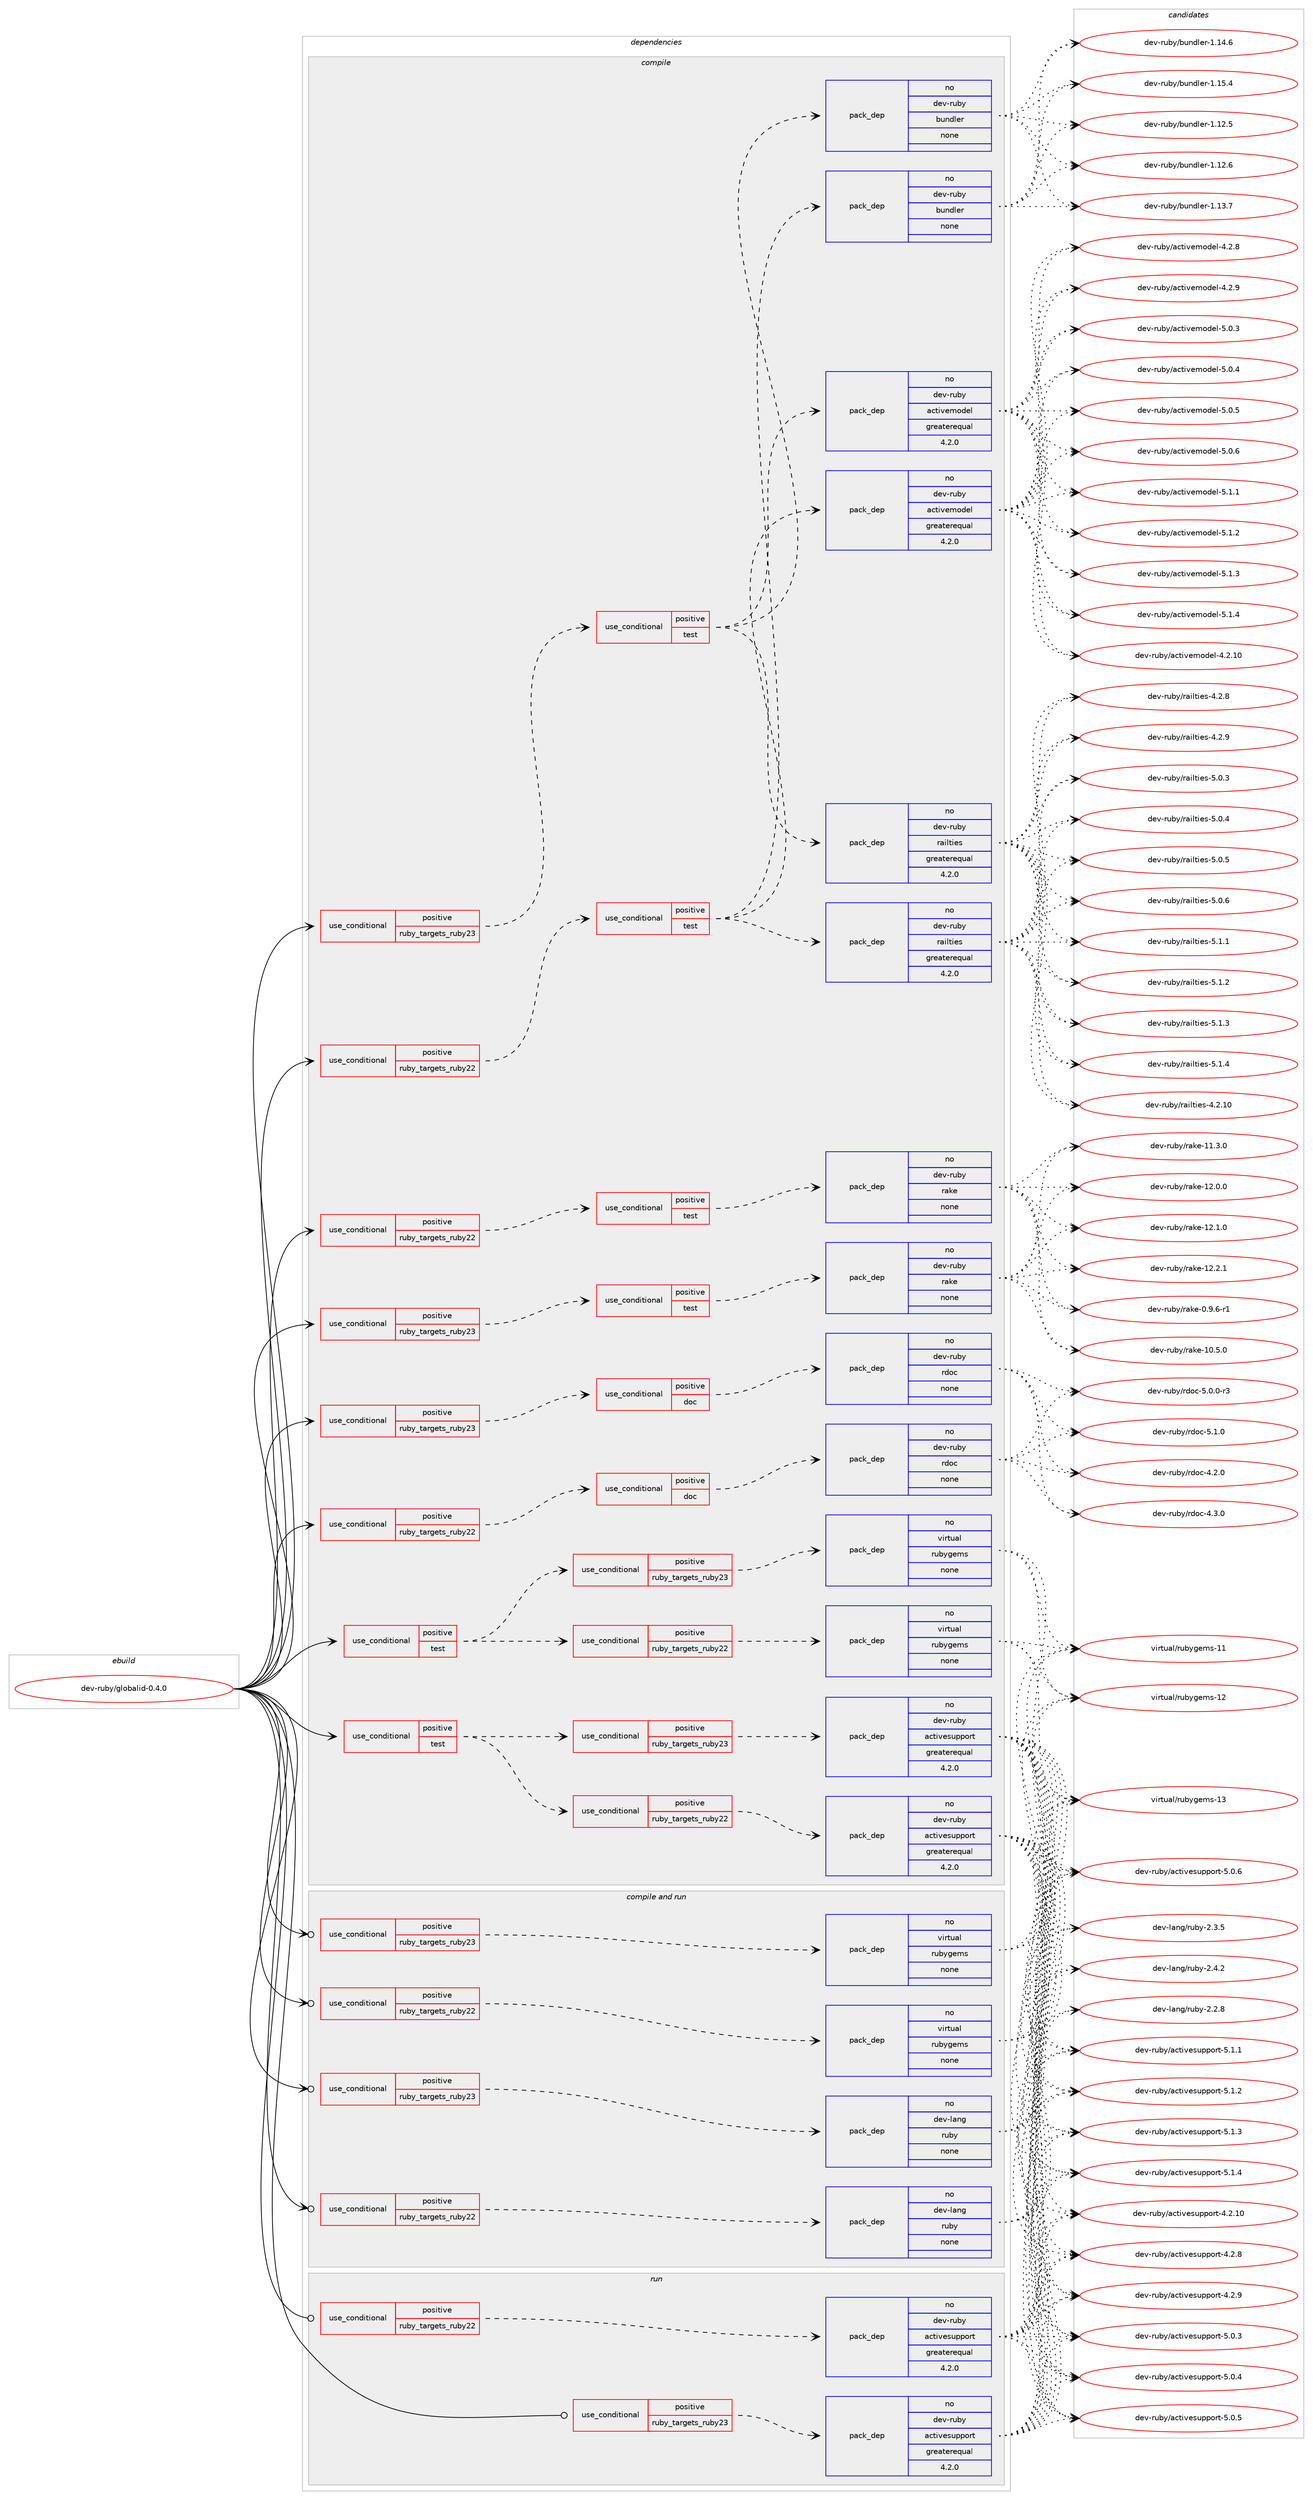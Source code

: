 digraph prolog {

# *************
# Graph options
# *************

newrank=true;
concentrate=true;
compound=true;
graph [rankdir=LR,fontname=Helvetica,fontsize=10,ranksep=1.5];#, ranksep=2.5, nodesep=0.2];
edge  [arrowhead=vee];
node  [fontname=Helvetica,fontsize=10];

# **********
# The ebuild
# **********

subgraph cluster_leftcol {
color=gray;
rank=same;
label=<<i>ebuild</i>>;
id [label="dev-ruby/globalid-0.4.0", color=red, width=4, href="../dev-ruby/globalid-0.4.0.svg"];
}

# ****************
# The dependencies
# ****************

subgraph cluster_midcol {
color=gray;
label=<<i>dependencies</i>>;
subgraph cluster_compile {
fillcolor="#eeeeee";
style=filled;
label=<<i>compile</i>>;
subgraph cond57884 {
dependency240402 [label=<<TABLE BORDER="0" CELLBORDER="1" CELLSPACING="0" CELLPADDING="4"><TR><TD ROWSPAN="3" CELLPADDING="10">use_conditional</TD></TR><TR><TD>positive</TD></TR><TR><TD>ruby_targets_ruby22</TD></TR></TABLE>>, shape=none, color=red];
subgraph cond57885 {
dependency240403 [label=<<TABLE BORDER="0" CELLBORDER="1" CELLSPACING="0" CELLPADDING="4"><TR><TD ROWSPAN="3" CELLPADDING="10">use_conditional</TD></TR><TR><TD>positive</TD></TR><TR><TD>doc</TD></TR></TABLE>>, shape=none, color=red];
subgraph pack178441 {
dependency240404 [label=<<TABLE BORDER="0" CELLBORDER="1" CELLSPACING="0" CELLPADDING="4" WIDTH="220"><TR><TD ROWSPAN="6" CELLPADDING="30">pack_dep</TD></TR><TR><TD WIDTH="110">no</TD></TR><TR><TD>dev-ruby</TD></TR><TR><TD>rdoc</TD></TR><TR><TD>none</TD></TR><TR><TD></TD></TR></TABLE>>, shape=none, color=blue];
}
dependency240403:e -> dependency240404:w [weight=20,style="dashed",arrowhead="vee"];
}
dependency240402:e -> dependency240403:w [weight=20,style="dashed",arrowhead="vee"];
}
id:e -> dependency240402:w [weight=20,style="solid",arrowhead="vee"];
subgraph cond57886 {
dependency240405 [label=<<TABLE BORDER="0" CELLBORDER="1" CELLSPACING="0" CELLPADDING="4"><TR><TD ROWSPAN="3" CELLPADDING="10">use_conditional</TD></TR><TR><TD>positive</TD></TR><TR><TD>ruby_targets_ruby22</TD></TR></TABLE>>, shape=none, color=red];
subgraph cond57887 {
dependency240406 [label=<<TABLE BORDER="0" CELLBORDER="1" CELLSPACING="0" CELLPADDING="4"><TR><TD ROWSPAN="3" CELLPADDING="10">use_conditional</TD></TR><TR><TD>positive</TD></TR><TR><TD>test</TD></TR></TABLE>>, shape=none, color=red];
subgraph pack178442 {
dependency240407 [label=<<TABLE BORDER="0" CELLBORDER="1" CELLSPACING="0" CELLPADDING="4" WIDTH="220"><TR><TD ROWSPAN="6" CELLPADDING="30">pack_dep</TD></TR><TR><TD WIDTH="110">no</TD></TR><TR><TD>dev-ruby</TD></TR><TR><TD>bundler</TD></TR><TR><TD>none</TD></TR><TR><TD></TD></TR></TABLE>>, shape=none, color=blue];
}
dependency240406:e -> dependency240407:w [weight=20,style="dashed",arrowhead="vee"];
subgraph pack178443 {
dependency240408 [label=<<TABLE BORDER="0" CELLBORDER="1" CELLSPACING="0" CELLPADDING="4" WIDTH="220"><TR><TD ROWSPAN="6" CELLPADDING="30">pack_dep</TD></TR><TR><TD WIDTH="110">no</TD></TR><TR><TD>dev-ruby</TD></TR><TR><TD>activemodel</TD></TR><TR><TD>greaterequal</TD></TR><TR><TD>4.2.0</TD></TR></TABLE>>, shape=none, color=blue];
}
dependency240406:e -> dependency240408:w [weight=20,style="dashed",arrowhead="vee"];
subgraph pack178444 {
dependency240409 [label=<<TABLE BORDER="0" CELLBORDER="1" CELLSPACING="0" CELLPADDING="4" WIDTH="220"><TR><TD ROWSPAN="6" CELLPADDING="30">pack_dep</TD></TR><TR><TD WIDTH="110">no</TD></TR><TR><TD>dev-ruby</TD></TR><TR><TD>railties</TD></TR><TR><TD>greaterequal</TD></TR><TR><TD>4.2.0</TD></TR></TABLE>>, shape=none, color=blue];
}
dependency240406:e -> dependency240409:w [weight=20,style="dashed",arrowhead="vee"];
}
dependency240405:e -> dependency240406:w [weight=20,style="dashed",arrowhead="vee"];
}
id:e -> dependency240405:w [weight=20,style="solid",arrowhead="vee"];
subgraph cond57888 {
dependency240410 [label=<<TABLE BORDER="0" CELLBORDER="1" CELLSPACING="0" CELLPADDING="4"><TR><TD ROWSPAN="3" CELLPADDING="10">use_conditional</TD></TR><TR><TD>positive</TD></TR><TR><TD>ruby_targets_ruby22</TD></TR></TABLE>>, shape=none, color=red];
subgraph cond57889 {
dependency240411 [label=<<TABLE BORDER="0" CELLBORDER="1" CELLSPACING="0" CELLPADDING="4"><TR><TD ROWSPAN="3" CELLPADDING="10">use_conditional</TD></TR><TR><TD>positive</TD></TR><TR><TD>test</TD></TR></TABLE>>, shape=none, color=red];
subgraph pack178445 {
dependency240412 [label=<<TABLE BORDER="0" CELLBORDER="1" CELLSPACING="0" CELLPADDING="4" WIDTH="220"><TR><TD ROWSPAN="6" CELLPADDING="30">pack_dep</TD></TR><TR><TD WIDTH="110">no</TD></TR><TR><TD>dev-ruby</TD></TR><TR><TD>rake</TD></TR><TR><TD>none</TD></TR><TR><TD></TD></TR></TABLE>>, shape=none, color=blue];
}
dependency240411:e -> dependency240412:w [weight=20,style="dashed",arrowhead="vee"];
}
dependency240410:e -> dependency240411:w [weight=20,style="dashed",arrowhead="vee"];
}
id:e -> dependency240410:w [weight=20,style="solid",arrowhead="vee"];
subgraph cond57890 {
dependency240413 [label=<<TABLE BORDER="0" CELLBORDER="1" CELLSPACING="0" CELLPADDING="4"><TR><TD ROWSPAN="3" CELLPADDING="10">use_conditional</TD></TR><TR><TD>positive</TD></TR><TR><TD>ruby_targets_ruby23</TD></TR></TABLE>>, shape=none, color=red];
subgraph cond57891 {
dependency240414 [label=<<TABLE BORDER="0" CELLBORDER="1" CELLSPACING="0" CELLPADDING="4"><TR><TD ROWSPAN="3" CELLPADDING="10">use_conditional</TD></TR><TR><TD>positive</TD></TR><TR><TD>doc</TD></TR></TABLE>>, shape=none, color=red];
subgraph pack178446 {
dependency240415 [label=<<TABLE BORDER="0" CELLBORDER="1" CELLSPACING="0" CELLPADDING="4" WIDTH="220"><TR><TD ROWSPAN="6" CELLPADDING="30">pack_dep</TD></TR><TR><TD WIDTH="110">no</TD></TR><TR><TD>dev-ruby</TD></TR><TR><TD>rdoc</TD></TR><TR><TD>none</TD></TR><TR><TD></TD></TR></TABLE>>, shape=none, color=blue];
}
dependency240414:e -> dependency240415:w [weight=20,style="dashed",arrowhead="vee"];
}
dependency240413:e -> dependency240414:w [weight=20,style="dashed",arrowhead="vee"];
}
id:e -> dependency240413:w [weight=20,style="solid",arrowhead="vee"];
subgraph cond57892 {
dependency240416 [label=<<TABLE BORDER="0" CELLBORDER="1" CELLSPACING="0" CELLPADDING="4"><TR><TD ROWSPAN="3" CELLPADDING="10">use_conditional</TD></TR><TR><TD>positive</TD></TR><TR><TD>ruby_targets_ruby23</TD></TR></TABLE>>, shape=none, color=red];
subgraph cond57893 {
dependency240417 [label=<<TABLE BORDER="0" CELLBORDER="1" CELLSPACING="0" CELLPADDING="4"><TR><TD ROWSPAN="3" CELLPADDING="10">use_conditional</TD></TR><TR><TD>positive</TD></TR><TR><TD>test</TD></TR></TABLE>>, shape=none, color=red];
subgraph pack178447 {
dependency240418 [label=<<TABLE BORDER="0" CELLBORDER="1" CELLSPACING="0" CELLPADDING="4" WIDTH="220"><TR><TD ROWSPAN="6" CELLPADDING="30">pack_dep</TD></TR><TR><TD WIDTH="110">no</TD></TR><TR><TD>dev-ruby</TD></TR><TR><TD>bundler</TD></TR><TR><TD>none</TD></TR><TR><TD></TD></TR></TABLE>>, shape=none, color=blue];
}
dependency240417:e -> dependency240418:w [weight=20,style="dashed",arrowhead="vee"];
subgraph pack178448 {
dependency240419 [label=<<TABLE BORDER="0" CELLBORDER="1" CELLSPACING="0" CELLPADDING="4" WIDTH="220"><TR><TD ROWSPAN="6" CELLPADDING="30">pack_dep</TD></TR><TR><TD WIDTH="110">no</TD></TR><TR><TD>dev-ruby</TD></TR><TR><TD>activemodel</TD></TR><TR><TD>greaterequal</TD></TR><TR><TD>4.2.0</TD></TR></TABLE>>, shape=none, color=blue];
}
dependency240417:e -> dependency240419:w [weight=20,style="dashed",arrowhead="vee"];
subgraph pack178449 {
dependency240420 [label=<<TABLE BORDER="0" CELLBORDER="1" CELLSPACING="0" CELLPADDING="4" WIDTH="220"><TR><TD ROWSPAN="6" CELLPADDING="30">pack_dep</TD></TR><TR><TD WIDTH="110">no</TD></TR><TR><TD>dev-ruby</TD></TR><TR><TD>railties</TD></TR><TR><TD>greaterequal</TD></TR><TR><TD>4.2.0</TD></TR></TABLE>>, shape=none, color=blue];
}
dependency240417:e -> dependency240420:w [weight=20,style="dashed",arrowhead="vee"];
}
dependency240416:e -> dependency240417:w [weight=20,style="dashed",arrowhead="vee"];
}
id:e -> dependency240416:w [weight=20,style="solid",arrowhead="vee"];
subgraph cond57894 {
dependency240421 [label=<<TABLE BORDER="0" CELLBORDER="1" CELLSPACING="0" CELLPADDING="4"><TR><TD ROWSPAN="3" CELLPADDING="10">use_conditional</TD></TR><TR><TD>positive</TD></TR><TR><TD>ruby_targets_ruby23</TD></TR></TABLE>>, shape=none, color=red];
subgraph cond57895 {
dependency240422 [label=<<TABLE BORDER="0" CELLBORDER="1" CELLSPACING="0" CELLPADDING="4"><TR><TD ROWSPAN="3" CELLPADDING="10">use_conditional</TD></TR><TR><TD>positive</TD></TR><TR><TD>test</TD></TR></TABLE>>, shape=none, color=red];
subgraph pack178450 {
dependency240423 [label=<<TABLE BORDER="0" CELLBORDER="1" CELLSPACING="0" CELLPADDING="4" WIDTH="220"><TR><TD ROWSPAN="6" CELLPADDING="30">pack_dep</TD></TR><TR><TD WIDTH="110">no</TD></TR><TR><TD>dev-ruby</TD></TR><TR><TD>rake</TD></TR><TR><TD>none</TD></TR><TR><TD></TD></TR></TABLE>>, shape=none, color=blue];
}
dependency240422:e -> dependency240423:w [weight=20,style="dashed",arrowhead="vee"];
}
dependency240421:e -> dependency240422:w [weight=20,style="dashed",arrowhead="vee"];
}
id:e -> dependency240421:w [weight=20,style="solid",arrowhead="vee"];
subgraph cond57896 {
dependency240424 [label=<<TABLE BORDER="0" CELLBORDER="1" CELLSPACING="0" CELLPADDING="4"><TR><TD ROWSPAN="3" CELLPADDING="10">use_conditional</TD></TR><TR><TD>positive</TD></TR><TR><TD>test</TD></TR></TABLE>>, shape=none, color=red];
subgraph cond57897 {
dependency240425 [label=<<TABLE BORDER="0" CELLBORDER="1" CELLSPACING="0" CELLPADDING="4"><TR><TD ROWSPAN="3" CELLPADDING="10">use_conditional</TD></TR><TR><TD>positive</TD></TR><TR><TD>ruby_targets_ruby22</TD></TR></TABLE>>, shape=none, color=red];
subgraph pack178451 {
dependency240426 [label=<<TABLE BORDER="0" CELLBORDER="1" CELLSPACING="0" CELLPADDING="4" WIDTH="220"><TR><TD ROWSPAN="6" CELLPADDING="30">pack_dep</TD></TR><TR><TD WIDTH="110">no</TD></TR><TR><TD>dev-ruby</TD></TR><TR><TD>activesupport</TD></TR><TR><TD>greaterequal</TD></TR><TR><TD>4.2.0</TD></TR></TABLE>>, shape=none, color=blue];
}
dependency240425:e -> dependency240426:w [weight=20,style="dashed",arrowhead="vee"];
}
dependency240424:e -> dependency240425:w [weight=20,style="dashed",arrowhead="vee"];
subgraph cond57898 {
dependency240427 [label=<<TABLE BORDER="0" CELLBORDER="1" CELLSPACING="0" CELLPADDING="4"><TR><TD ROWSPAN="3" CELLPADDING="10">use_conditional</TD></TR><TR><TD>positive</TD></TR><TR><TD>ruby_targets_ruby23</TD></TR></TABLE>>, shape=none, color=red];
subgraph pack178452 {
dependency240428 [label=<<TABLE BORDER="0" CELLBORDER="1" CELLSPACING="0" CELLPADDING="4" WIDTH="220"><TR><TD ROWSPAN="6" CELLPADDING="30">pack_dep</TD></TR><TR><TD WIDTH="110">no</TD></TR><TR><TD>dev-ruby</TD></TR><TR><TD>activesupport</TD></TR><TR><TD>greaterequal</TD></TR><TR><TD>4.2.0</TD></TR></TABLE>>, shape=none, color=blue];
}
dependency240427:e -> dependency240428:w [weight=20,style="dashed",arrowhead="vee"];
}
dependency240424:e -> dependency240427:w [weight=20,style="dashed",arrowhead="vee"];
}
id:e -> dependency240424:w [weight=20,style="solid",arrowhead="vee"];
subgraph cond57899 {
dependency240429 [label=<<TABLE BORDER="0" CELLBORDER="1" CELLSPACING="0" CELLPADDING="4"><TR><TD ROWSPAN="3" CELLPADDING="10">use_conditional</TD></TR><TR><TD>positive</TD></TR><TR><TD>test</TD></TR></TABLE>>, shape=none, color=red];
subgraph cond57900 {
dependency240430 [label=<<TABLE BORDER="0" CELLBORDER="1" CELLSPACING="0" CELLPADDING="4"><TR><TD ROWSPAN="3" CELLPADDING="10">use_conditional</TD></TR><TR><TD>positive</TD></TR><TR><TD>ruby_targets_ruby22</TD></TR></TABLE>>, shape=none, color=red];
subgraph pack178453 {
dependency240431 [label=<<TABLE BORDER="0" CELLBORDER="1" CELLSPACING="0" CELLPADDING="4" WIDTH="220"><TR><TD ROWSPAN="6" CELLPADDING="30">pack_dep</TD></TR><TR><TD WIDTH="110">no</TD></TR><TR><TD>virtual</TD></TR><TR><TD>rubygems</TD></TR><TR><TD>none</TD></TR><TR><TD></TD></TR></TABLE>>, shape=none, color=blue];
}
dependency240430:e -> dependency240431:w [weight=20,style="dashed",arrowhead="vee"];
}
dependency240429:e -> dependency240430:w [weight=20,style="dashed",arrowhead="vee"];
subgraph cond57901 {
dependency240432 [label=<<TABLE BORDER="0" CELLBORDER="1" CELLSPACING="0" CELLPADDING="4"><TR><TD ROWSPAN="3" CELLPADDING="10">use_conditional</TD></TR><TR><TD>positive</TD></TR><TR><TD>ruby_targets_ruby23</TD></TR></TABLE>>, shape=none, color=red];
subgraph pack178454 {
dependency240433 [label=<<TABLE BORDER="0" CELLBORDER="1" CELLSPACING="0" CELLPADDING="4" WIDTH="220"><TR><TD ROWSPAN="6" CELLPADDING="30">pack_dep</TD></TR><TR><TD WIDTH="110">no</TD></TR><TR><TD>virtual</TD></TR><TR><TD>rubygems</TD></TR><TR><TD>none</TD></TR><TR><TD></TD></TR></TABLE>>, shape=none, color=blue];
}
dependency240432:e -> dependency240433:w [weight=20,style="dashed",arrowhead="vee"];
}
dependency240429:e -> dependency240432:w [weight=20,style="dashed",arrowhead="vee"];
}
id:e -> dependency240429:w [weight=20,style="solid",arrowhead="vee"];
}
subgraph cluster_compileandrun {
fillcolor="#eeeeee";
style=filled;
label=<<i>compile and run</i>>;
subgraph cond57902 {
dependency240434 [label=<<TABLE BORDER="0" CELLBORDER="1" CELLSPACING="0" CELLPADDING="4"><TR><TD ROWSPAN="3" CELLPADDING="10">use_conditional</TD></TR><TR><TD>positive</TD></TR><TR><TD>ruby_targets_ruby22</TD></TR></TABLE>>, shape=none, color=red];
subgraph pack178455 {
dependency240435 [label=<<TABLE BORDER="0" CELLBORDER="1" CELLSPACING="0" CELLPADDING="4" WIDTH="220"><TR><TD ROWSPAN="6" CELLPADDING="30">pack_dep</TD></TR><TR><TD WIDTH="110">no</TD></TR><TR><TD>dev-lang</TD></TR><TR><TD>ruby</TD></TR><TR><TD>none</TD></TR><TR><TD></TD></TR></TABLE>>, shape=none, color=blue];
}
dependency240434:e -> dependency240435:w [weight=20,style="dashed",arrowhead="vee"];
}
id:e -> dependency240434:w [weight=20,style="solid",arrowhead="odotvee"];
subgraph cond57903 {
dependency240436 [label=<<TABLE BORDER="0" CELLBORDER="1" CELLSPACING="0" CELLPADDING="4"><TR><TD ROWSPAN="3" CELLPADDING="10">use_conditional</TD></TR><TR><TD>positive</TD></TR><TR><TD>ruby_targets_ruby22</TD></TR></TABLE>>, shape=none, color=red];
subgraph pack178456 {
dependency240437 [label=<<TABLE BORDER="0" CELLBORDER="1" CELLSPACING="0" CELLPADDING="4" WIDTH="220"><TR><TD ROWSPAN="6" CELLPADDING="30">pack_dep</TD></TR><TR><TD WIDTH="110">no</TD></TR><TR><TD>virtual</TD></TR><TR><TD>rubygems</TD></TR><TR><TD>none</TD></TR><TR><TD></TD></TR></TABLE>>, shape=none, color=blue];
}
dependency240436:e -> dependency240437:w [weight=20,style="dashed",arrowhead="vee"];
}
id:e -> dependency240436:w [weight=20,style="solid",arrowhead="odotvee"];
subgraph cond57904 {
dependency240438 [label=<<TABLE BORDER="0" CELLBORDER="1" CELLSPACING="0" CELLPADDING="4"><TR><TD ROWSPAN="3" CELLPADDING="10">use_conditional</TD></TR><TR><TD>positive</TD></TR><TR><TD>ruby_targets_ruby23</TD></TR></TABLE>>, shape=none, color=red];
subgraph pack178457 {
dependency240439 [label=<<TABLE BORDER="0" CELLBORDER="1" CELLSPACING="0" CELLPADDING="4" WIDTH="220"><TR><TD ROWSPAN="6" CELLPADDING="30">pack_dep</TD></TR><TR><TD WIDTH="110">no</TD></TR><TR><TD>dev-lang</TD></TR><TR><TD>ruby</TD></TR><TR><TD>none</TD></TR><TR><TD></TD></TR></TABLE>>, shape=none, color=blue];
}
dependency240438:e -> dependency240439:w [weight=20,style="dashed",arrowhead="vee"];
}
id:e -> dependency240438:w [weight=20,style="solid",arrowhead="odotvee"];
subgraph cond57905 {
dependency240440 [label=<<TABLE BORDER="0" CELLBORDER="1" CELLSPACING="0" CELLPADDING="4"><TR><TD ROWSPAN="3" CELLPADDING="10">use_conditional</TD></TR><TR><TD>positive</TD></TR><TR><TD>ruby_targets_ruby23</TD></TR></TABLE>>, shape=none, color=red];
subgraph pack178458 {
dependency240441 [label=<<TABLE BORDER="0" CELLBORDER="1" CELLSPACING="0" CELLPADDING="4" WIDTH="220"><TR><TD ROWSPAN="6" CELLPADDING="30">pack_dep</TD></TR><TR><TD WIDTH="110">no</TD></TR><TR><TD>virtual</TD></TR><TR><TD>rubygems</TD></TR><TR><TD>none</TD></TR><TR><TD></TD></TR></TABLE>>, shape=none, color=blue];
}
dependency240440:e -> dependency240441:w [weight=20,style="dashed",arrowhead="vee"];
}
id:e -> dependency240440:w [weight=20,style="solid",arrowhead="odotvee"];
}
subgraph cluster_run {
fillcolor="#eeeeee";
style=filled;
label=<<i>run</i>>;
subgraph cond57906 {
dependency240442 [label=<<TABLE BORDER="0" CELLBORDER="1" CELLSPACING="0" CELLPADDING="4"><TR><TD ROWSPAN="3" CELLPADDING="10">use_conditional</TD></TR><TR><TD>positive</TD></TR><TR><TD>ruby_targets_ruby22</TD></TR></TABLE>>, shape=none, color=red];
subgraph pack178459 {
dependency240443 [label=<<TABLE BORDER="0" CELLBORDER="1" CELLSPACING="0" CELLPADDING="4" WIDTH="220"><TR><TD ROWSPAN="6" CELLPADDING="30">pack_dep</TD></TR><TR><TD WIDTH="110">no</TD></TR><TR><TD>dev-ruby</TD></TR><TR><TD>activesupport</TD></TR><TR><TD>greaterequal</TD></TR><TR><TD>4.2.0</TD></TR></TABLE>>, shape=none, color=blue];
}
dependency240442:e -> dependency240443:w [weight=20,style="dashed",arrowhead="vee"];
}
id:e -> dependency240442:w [weight=20,style="solid",arrowhead="odot"];
subgraph cond57907 {
dependency240444 [label=<<TABLE BORDER="0" CELLBORDER="1" CELLSPACING="0" CELLPADDING="4"><TR><TD ROWSPAN="3" CELLPADDING="10">use_conditional</TD></TR><TR><TD>positive</TD></TR><TR><TD>ruby_targets_ruby23</TD></TR></TABLE>>, shape=none, color=red];
subgraph pack178460 {
dependency240445 [label=<<TABLE BORDER="0" CELLBORDER="1" CELLSPACING="0" CELLPADDING="4" WIDTH="220"><TR><TD ROWSPAN="6" CELLPADDING="30">pack_dep</TD></TR><TR><TD WIDTH="110">no</TD></TR><TR><TD>dev-ruby</TD></TR><TR><TD>activesupport</TD></TR><TR><TD>greaterequal</TD></TR><TR><TD>4.2.0</TD></TR></TABLE>>, shape=none, color=blue];
}
dependency240444:e -> dependency240445:w [weight=20,style="dashed",arrowhead="vee"];
}
id:e -> dependency240444:w [weight=20,style="solid",arrowhead="odot"];
}
}

# **************
# The candidates
# **************

subgraph cluster_choices {
rank=same;
color=gray;
label=<<i>candidates</i>>;

subgraph choice178441 {
color=black;
nodesep=1;
choice10010111845114117981214711410011199455246504648 [label="dev-ruby/rdoc-4.2.0", color=red, width=4,href="../dev-ruby/rdoc-4.2.0.svg"];
choice10010111845114117981214711410011199455246514648 [label="dev-ruby/rdoc-4.3.0", color=red, width=4,href="../dev-ruby/rdoc-4.3.0.svg"];
choice100101118451141179812147114100111994553464846484511451 [label="dev-ruby/rdoc-5.0.0-r3", color=red, width=4,href="../dev-ruby/rdoc-5.0.0-r3.svg"];
choice10010111845114117981214711410011199455346494648 [label="dev-ruby/rdoc-5.1.0", color=red, width=4,href="../dev-ruby/rdoc-5.1.0.svg"];
dependency240404:e -> choice10010111845114117981214711410011199455246504648:w [style=dotted,weight="100"];
dependency240404:e -> choice10010111845114117981214711410011199455246514648:w [style=dotted,weight="100"];
dependency240404:e -> choice100101118451141179812147114100111994553464846484511451:w [style=dotted,weight="100"];
dependency240404:e -> choice10010111845114117981214711410011199455346494648:w [style=dotted,weight="100"];
}
subgraph choice178442 {
color=black;
nodesep=1;
choice1001011184511411798121479811711010010810111445494649504653 [label="dev-ruby/bundler-1.12.5", color=red, width=4,href="../dev-ruby/bundler-1.12.5.svg"];
choice1001011184511411798121479811711010010810111445494649504654 [label="dev-ruby/bundler-1.12.6", color=red, width=4,href="../dev-ruby/bundler-1.12.6.svg"];
choice1001011184511411798121479811711010010810111445494649514655 [label="dev-ruby/bundler-1.13.7", color=red, width=4,href="../dev-ruby/bundler-1.13.7.svg"];
choice1001011184511411798121479811711010010810111445494649524654 [label="dev-ruby/bundler-1.14.6", color=red, width=4,href="../dev-ruby/bundler-1.14.6.svg"];
choice1001011184511411798121479811711010010810111445494649534652 [label="dev-ruby/bundler-1.15.4", color=red, width=4,href="../dev-ruby/bundler-1.15.4.svg"];
dependency240407:e -> choice1001011184511411798121479811711010010810111445494649504653:w [style=dotted,weight="100"];
dependency240407:e -> choice1001011184511411798121479811711010010810111445494649504654:w [style=dotted,weight="100"];
dependency240407:e -> choice1001011184511411798121479811711010010810111445494649514655:w [style=dotted,weight="100"];
dependency240407:e -> choice1001011184511411798121479811711010010810111445494649524654:w [style=dotted,weight="100"];
dependency240407:e -> choice1001011184511411798121479811711010010810111445494649534652:w [style=dotted,weight="100"];
}
subgraph choice178443 {
color=black;
nodesep=1;
choice100101118451141179812147979911610511810110911110010110845524650464948 [label="dev-ruby/activemodel-4.2.10", color=red, width=4,href="../dev-ruby/activemodel-4.2.10.svg"];
choice1001011184511411798121479799116105118101109111100101108455246504656 [label="dev-ruby/activemodel-4.2.8", color=red, width=4,href="../dev-ruby/activemodel-4.2.8.svg"];
choice1001011184511411798121479799116105118101109111100101108455246504657 [label="dev-ruby/activemodel-4.2.9", color=red, width=4,href="../dev-ruby/activemodel-4.2.9.svg"];
choice1001011184511411798121479799116105118101109111100101108455346484651 [label="dev-ruby/activemodel-5.0.3", color=red, width=4,href="../dev-ruby/activemodel-5.0.3.svg"];
choice1001011184511411798121479799116105118101109111100101108455346484652 [label="dev-ruby/activemodel-5.0.4", color=red, width=4,href="../dev-ruby/activemodel-5.0.4.svg"];
choice1001011184511411798121479799116105118101109111100101108455346484653 [label="dev-ruby/activemodel-5.0.5", color=red, width=4,href="../dev-ruby/activemodel-5.0.5.svg"];
choice1001011184511411798121479799116105118101109111100101108455346484654 [label="dev-ruby/activemodel-5.0.6", color=red, width=4,href="../dev-ruby/activemodel-5.0.6.svg"];
choice1001011184511411798121479799116105118101109111100101108455346494649 [label="dev-ruby/activemodel-5.1.1", color=red, width=4,href="../dev-ruby/activemodel-5.1.1.svg"];
choice1001011184511411798121479799116105118101109111100101108455346494650 [label="dev-ruby/activemodel-5.1.2", color=red, width=4,href="../dev-ruby/activemodel-5.1.2.svg"];
choice1001011184511411798121479799116105118101109111100101108455346494651 [label="dev-ruby/activemodel-5.1.3", color=red, width=4,href="../dev-ruby/activemodel-5.1.3.svg"];
choice1001011184511411798121479799116105118101109111100101108455346494652 [label="dev-ruby/activemodel-5.1.4", color=red, width=4,href="../dev-ruby/activemodel-5.1.4.svg"];
dependency240408:e -> choice100101118451141179812147979911610511810110911110010110845524650464948:w [style=dotted,weight="100"];
dependency240408:e -> choice1001011184511411798121479799116105118101109111100101108455246504656:w [style=dotted,weight="100"];
dependency240408:e -> choice1001011184511411798121479799116105118101109111100101108455246504657:w [style=dotted,weight="100"];
dependency240408:e -> choice1001011184511411798121479799116105118101109111100101108455346484651:w [style=dotted,weight="100"];
dependency240408:e -> choice1001011184511411798121479799116105118101109111100101108455346484652:w [style=dotted,weight="100"];
dependency240408:e -> choice1001011184511411798121479799116105118101109111100101108455346484653:w [style=dotted,weight="100"];
dependency240408:e -> choice1001011184511411798121479799116105118101109111100101108455346484654:w [style=dotted,weight="100"];
dependency240408:e -> choice1001011184511411798121479799116105118101109111100101108455346494649:w [style=dotted,weight="100"];
dependency240408:e -> choice1001011184511411798121479799116105118101109111100101108455346494650:w [style=dotted,weight="100"];
dependency240408:e -> choice1001011184511411798121479799116105118101109111100101108455346494651:w [style=dotted,weight="100"];
dependency240408:e -> choice1001011184511411798121479799116105118101109111100101108455346494652:w [style=dotted,weight="100"];
}
subgraph choice178444 {
color=black;
nodesep=1;
choice1001011184511411798121471149710510811610510111545524650464948 [label="dev-ruby/railties-4.2.10", color=red, width=4,href="../dev-ruby/railties-4.2.10.svg"];
choice10010111845114117981214711497105108116105101115455246504656 [label="dev-ruby/railties-4.2.8", color=red, width=4,href="../dev-ruby/railties-4.2.8.svg"];
choice10010111845114117981214711497105108116105101115455246504657 [label="dev-ruby/railties-4.2.9", color=red, width=4,href="../dev-ruby/railties-4.2.9.svg"];
choice10010111845114117981214711497105108116105101115455346484651 [label="dev-ruby/railties-5.0.3", color=red, width=4,href="../dev-ruby/railties-5.0.3.svg"];
choice10010111845114117981214711497105108116105101115455346484652 [label="dev-ruby/railties-5.0.4", color=red, width=4,href="../dev-ruby/railties-5.0.4.svg"];
choice10010111845114117981214711497105108116105101115455346484653 [label="dev-ruby/railties-5.0.5", color=red, width=4,href="../dev-ruby/railties-5.0.5.svg"];
choice10010111845114117981214711497105108116105101115455346484654 [label="dev-ruby/railties-5.0.6", color=red, width=4,href="../dev-ruby/railties-5.0.6.svg"];
choice10010111845114117981214711497105108116105101115455346494649 [label="dev-ruby/railties-5.1.1", color=red, width=4,href="../dev-ruby/railties-5.1.1.svg"];
choice10010111845114117981214711497105108116105101115455346494650 [label="dev-ruby/railties-5.1.2", color=red, width=4,href="../dev-ruby/railties-5.1.2.svg"];
choice10010111845114117981214711497105108116105101115455346494651 [label="dev-ruby/railties-5.1.3", color=red, width=4,href="../dev-ruby/railties-5.1.3.svg"];
choice10010111845114117981214711497105108116105101115455346494652 [label="dev-ruby/railties-5.1.4", color=red, width=4,href="../dev-ruby/railties-5.1.4.svg"];
dependency240409:e -> choice1001011184511411798121471149710510811610510111545524650464948:w [style=dotted,weight="100"];
dependency240409:e -> choice10010111845114117981214711497105108116105101115455246504656:w [style=dotted,weight="100"];
dependency240409:e -> choice10010111845114117981214711497105108116105101115455246504657:w [style=dotted,weight="100"];
dependency240409:e -> choice10010111845114117981214711497105108116105101115455346484651:w [style=dotted,weight="100"];
dependency240409:e -> choice10010111845114117981214711497105108116105101115455346484652:w [style=dotted,weight="100"];
dependency240409:e -> choice10010111845114117981214711497105108116105101115455346484653:w [style=dotted,weight="100"];
dependency240409:e -> choice10010111845114117981214711497105108116105101115455346484654:w [style=dotted,weight="100"];
dependency240409:e -> choice10010111845114117981214711497105108116105101115455346494649:w [style=dotted,weight="100"];
dependency240409:e -> choice10010111845114117981214711497105108116105101115455346494650:w [style=dotted,weight="100"];
dependency240409:e -> choice10010111845114117981214711497105108116105101115455346494651:w [style=dotted,weight="100"];
dependency240409:e -> choice10010111845114117981214711497105108116105101115455346494652:w [style=dotted,weight="100"];
}
subgraph choice178445 {
color=black;
nodesep=1;
choice100101118451141179812147114971071014548465746544511449 [label="dev-ruby/rake-0.9.6-r1", color=red, width=4,href="../dev-ruby/rake-0.9.6-r1.svg"];
choice1001011184511411798121471149710710145494846534648 [label="dev-ruby/rake-10.5.0", color=red, width=4,href="../dev-ruby/rake-10.5.0.svg"];
choice1001011184511411798121471149710710145494946514648 [label="dev-ruby/rake-11.3.0", color=red, width=4,href="../dev-ruby/rake-11.3.0.svg"];
choice1001011184511411798121471149710710145495046484648 [label="dev-ruby/rake-12.0.0", color=red, width=4,href="../dev-ruby/rake-12.0.0.svg"];
choice1001011184511411798121471149710710145495046494648 [label="dev-ruby/rake-12.1.0", color=red, width=4,href="../dev-ruby/rake-12.1.0.svg"];
choice1001011184511411798121471149710710145495046504649 [label="dev-ruby/rake-12.2.1", color=red, width=4,href="../dev-ruby/rake-12.2.1.svg"];
dependency240412:e -> choice100101118451141179812147114971071014548465746544511449:w [style=dotted,weight="100"];
dependency240412:e -> choice1001011184511411798121471149710710145494846534648:w [style=dotted,weight="100"];
dependency240412:e -> choice1001011184511411798121471149710710145494946514648:w [style=dotted,weight="100"];
dependency240412:e -> choice1001011184511411798121471149710710145495046484648:w [style=dotted,weight="100"];
dependency240412:e -> choice1001011184511411798121471149710710145495046494648:w [style=dotted,weight="100"];
dependency240412:e -> choice1001011184511411798121471149710710145495046504649:w [style=dotted,weight="100"];
}
subgraph choice178446 {
color=black;
nodesep=1;
choice10010111845114117981214711410011199455246504648 [label="dev-ruby/rdoc-4.2.0", color=red, width=4,href="../dev-ruby/rdoc-4.2.0.svg"];
choice10010111845114117981214711410011199455246514648 [label="dev-ruby/rdoc-4.3.0", color=red, width=4,href="../dev-ruby/rdoc-4.3.0.svg"];
choice100101118451141179812147114100111994553464846484511451 [label="dev-ruby/rdoc-5.0.0-r3", color=red, width=4,href="../dev-ruby/rdoc-5.0.0-r3.svg"];
choice10010111845114117981214711410011199455346494648 [label="dev-ruby/rdoc-5.1.0", color=red, width=4,href="../dev-ruby/rdoc-5.1.0.svg"];
dependency240415:e -> choice10010111845114117981214711410011199455246504648:w [style=dotted,weight="100"];
dependency240415:e -> choice10010111845114117981214711410011199455246514648:w [style=dotted,weight="100"];
dependency240415:e -> choice100101118451141179812147114100111994553464846484511451:w [style=dotted,weight="100"];
dependency240415:e -> choice10010111845114117981214711410011199455346494648:w [style=dotted,weight="100"];
}
subgraph choice178447 {
color=black;
nodesep=1;
choice1001011184511411798121479811711010010810111445494649504653 [label="dev-ruby/bundler-1.12.5", color=red, width=4,href="../dev-ruby/bundler-1.12.5.svg"];
choice1001011184511411798121479811711010010810111445494649504654 [label="dev-ruby/bundler-1.12.6", color=red, width=4,href="../dev-ruby/bundler-1.12.6.svg"];
choice1001011184511411798121479811711010010810111445494649514655 [label="dev-ruby/bundler-1.13.7", color=red, width=4,href="../dev-ruby/bundler-1.13.7.svg"];
choice1001011184511411798121479811711010010810111445494649524654 [label="dev-ruby/bundler-1.14.6", color=red, width=4,href="../dev-ruby/bundler-1.14.6.svg"];
choice1001011184511411798121479811711010010810111445494649534652 [label="dev-ruby/bundler-1.15.4", color=red, width=4,href="../dev-ruby/bundler-1.15.4.svg"];
dependency240418:e -> choice1001011184511411798121479811711010010810111445494649504653:w [style=dotted,weight="100"];
dependency240418:e -> choice1001011184511411798121479811711010010810111445494649504654:w [style=dotted,weight="100"];
dependency240418:e -> choice1001011184511411798121479811711010010810111445494649514655:w [style=dotted,weight="100"];
dependency240418:e -> choice1001011184511411798121479811711010010810111445494649524654:w [style=dotted,weight="100"];
dependency240418:e -> choice1001011184511411798121479811711010010810111445494649534652:w [style=dotted,weight="100"];
}
subgraph choice178448 {
color=black;
nodesep=1;
choice100101118451141179812147979911610511810110911110010110845524650464948 [label="dev-ruby/activemodel-4.2.10", color=red, width=4,href="../dev-ruby/activemodel-4.2.10.svg"];
choice1001011184511411798121479799116105118101109111100101108455246504656 [label="dev-ruby/activemodel-4.2.8", color=red, width=4,href="../dev-ruby/activemodel-4.2.8.svg"];
choice1001011184511411798121479799116105118101109111100101108455246504657 [label="dev-ruby/activemodel-4.2.9", color=red, width=4,href="../dev-ruby/activemodel-4.2.9.svg"];
choice1001011184511411798121479799116105118101109111100101108455346484651 [label="dev-ruby/activemodel-5.0.3", color=red, width=4,href="../dev-ruby/activemodel-5.0.3.svg"];
choice1001011184511411798121479799116105118101109111100101108455346484652 [label="dev-ruby/activemodel-5.0.4", color=red, width=4,href="../dev-ruby/activemodel-5.0.4.svg"];
choice1001011184511411798121479799116105118101109111100101108455346484653 [label="dev-ruby/activemodel-5.0.5", color=red, width=4,href="../dev-ruby/activemodel-5.0.5.svg"];
choice1001011184511411798121479799116105118101109111100101108455346484654 [label="dev-ruby/activemodel-5.0.6", color=red, width=4,href="../dev-ruby/activemodel-5.0.6.svg"];
choice1001011184511411798121479799116105118101109111100101108455346494649 [label="dev-ruby/activemodel-5.1.1", color=red, width=4,href="../dev-ruby/activemodel-5.1.1.svg"];
choice1001011184511411798121479799116105118101109111100101108455346494650 [label="dev-ruby/activemodel-5.1.2", color=red, width=4,href="../dev-ruby/activemodel-5.1.2.svg"];
choice1001011184511411798121479799116105118101109111100101108455346494651 [label="dev-ruby/activemodel-5.1.3", color=red, width=4,href="../dev-ruby/activemodel-5.1.3.svg"];
choice1001011184511411798121479799116105118101109111100101108455346494652 [label="dev-ruby/activemodel-5.1.4", color=red, width=4,href="../dev-ruby/activemodel-5.1.4.svg"];
dependency240419:e -> choice100101118451141179812147979911610511810110911110010110845524650464948:w [style=dotted,weight="100"];
dependency240419:e -> choice1001011184511411798121479799116105118101109111100101108455246504656:w [style=dotted,weight="100"];
dependency240419:e -> choice1001011184511411798121479799116105118101109111100101108455246504657:w [style=dotted,weight="100"];
dependency240419:e -> choice1001011184511411798121479799116105118101109111100101108455346484651:w [style=dotted,weight="100"];
dependency240419:e -> choice1001011184511411798121479799116105118101109111100101108455346484652:w [style=dotted,weight="100"];
dependency240419:e -> choice1001011184511411798121479799116105118101109111100101108455346484653:w [style=dotted,weight="100"];
dependency240419:e -> choice1001011184511411798121479799116105118101109111100101108455346484654:w [style=dotted,weight="100"];
dependency240419:e -> choice1001011184511411798121479799116105118101109111100101108455346494649:w [style=dotted,weight="100"];
dependency240419:e -> choice1001011184511411798121479799116105118101109111100101108455346494650:w [style=dotted,weight="100"];
dependency240419:e -> choice1001011184511411798121479799116105118101109111100101108455346494651:w [style=dotted,weight="100"];
dependency240419:e -> choice1001011184511411798121479799116105118101109111100101108455346494652:w [style=dotted,weight="100"];
}
subgraph choice178449 {
color=black;
nodesep=1;
choice1001011184511411798121471149710510811610510111545524650464948 [label="dev-ruby/railties-4.2.10", color=red, width=4,href="../dev-ruby/railties-4.2.10.svg"];
choice10010111845114117981214711497105108116105101115455246504656 [label="dev-ruby/railties-4.2.8", color=red, width=4,href="../dev-ruby/railties-4.2.8.svg"];
choice10010111845114117981214711497105108116105101115455246504657 [label="dev-ruby/railties-4.2.9", color=red, width=4,href="../dev-ruby/railties-4.2.9.svg"];
choice10010111845114117981214711497105108116105101115455346484651 [label="dev-ruby/railties-5.0.3", color=red, width=4,href="../dev-ruby/railties-5.0.3.svg"];
choice10010111845114117981214711497105108116105101115455346484652 [label="dev-ruby/railties-5.0.4", color=red, width=4,href="../dev-ruby/railties-5.0.4.svg"];
choice10010111845114117981214711497105108116105101115455346484653 [label="dev-ruby/railties-5.0.5", color=red, width=4,href="../dev-ruby/railties-5.0.5.svg"];
choice10010111845114117981214711497105108116105101115455346484654 [label="dev-ruby/railties-5.0.6", color=red, width=4,href="../dev-ruby/railties-5.0.6.svg"];
choice10010111845114117981214711497105108116105101115455346494649 [label="dev-ruby/railties-5.1.1", color=red, width=4,href="../dev-ruby/railties-5.1.1.svg"];
choice10010111845114117981214711497105108116105101115455346494650 [label="dev-ruby/railties-5.1.2", color=red, width=4,href="../dev-ruby/railties-5.1.2.svg"];
choice10010111845114117981214711497105108116105101115455346494651 [label="dev-ruby/railties-5.1.3", color=red, width=4,href="../dev-ruby/railties-5.1.3.svg"];
choice10010111845114117981214711497105108116105101115455346494652 [label="dev-ruby/railties-5.1.4", color=red, width=4,href="../dev-ruby/railties-5.1.4.svg"];
dependency240420:e -> choice1001011184511411798121471149710510811610510111545524650464948:w [style=dotted,weight="100"];
dependency240420:e -> choice10010111845114117981214711497105108116105101115455246504656:w [style=dotted,weight="100"];
dependency240420:e -> choice10010111845114117981214711497105108116105101115455246504657:w [style=dotted,weight="100"];
dependency240420:e -> choice10010111845114117981214711497105108116105101115455346484651:w [style=dotted,weight="100"];
dependency240420:e -> choice10010111845114117981214711497105108116105101115455346484652:w [style=dotted,weight="100"];
dependency240420:e -> choice10010111845114117981214711497105108116105101115455346484653:w [style=dotted,weight="100"];
dependency240420:e -> choice10010111845114117981214711497105108116105101115455346484654:w [style=dotted,weight="100"];
dependency240420:e -> choice10010111845114117981214711497105108116105101115455346494649:w [style=dotted,weight="100"];
dependency240420:e -> choice10010111845114117981214711497105108116105101115455346494650:w [style=dotted,weight="100"];
dependency240420:e -> choice10010111845114117981214711497105108116105101115455346494651:w [style=dotted,weight="100"];
dependency240420:e -> choice10010111845114117981214711497105108116105101115455346494652:w [style=dotted,weight="100"];
}
subgraph choice178450 {
color=black;
nodesep=1;
choice100101118451141179812147114971071014548465746544511449 [label="dev-ruby/rake-0.9.6-r1", color=red, width=4,href="../dev-ruby/rake-0.9.6-r1.svg"];
choice1001011184511411798121471149710710145494846534648 [label="dev-ruby/rake-10.5.0", color=red, width=4,href="../dev-ruby/rake-10.5.0.svg"];
choice1001011184511411798121471149710710145494946514648 [label="dev-ruby/rake-11.3.0", color=red, width=4,href="../dev-ruby/rake-11.3.0.svg"];
choice1001011184511411798121471149710710145495046484648 [label="dev-ruby/rake-12.0.0", color=red, width=4,href="../dev-ruby/rake-12.0.0.svg"];
choice1001011184511411798121471149710710145495046494648 [label="dev-ruby/rake-12.1.0", color=red, width=4,href="../dev-ruby/rake-12.1.0.svg"];
choice1001011184511411798121471149710710145495046504649 [label="dev-ruby/rake-12.2.1", color=red, width=4,href="../dev-ruby/rake-12.2.1.svg"];
dependency240423:e -> choice100101118451141179812147114971071014548465746544511449:w [style=dotted,weight="100"];
dependency240423:e -> choice1001011184511411798121471149710710145494846534648:w [style=dotted,weight="100"];
dependency240423:e -> choice1001011184511411798121471149710710145494946514648:w [style=dotted,weight="100"];
dependency240423:e -> choice1001011184511411798121471149710710145495046484648:w [style=dotted,weight="100"];
dependency240423:e -> choice1001011184511411798121471149710710145495046494648:w [style=dotted,weight="100"];
dependency240423:e -> choice1001011184511411798121471149710710145495046504649:w [style=dotted,weight="100"];
}
subgraph choice178451 {
color=black;
nodesep=1;
choice100101118451141179812147979911610511810111511711211211111411645524650464948 [label="dev-ruby/activesupport-4.2.10", color=red, width=4,href="../dev-ruby/activesupport-4.2.10.svg"];
choice1001011184511411798121479799116105118101115117112112111114116455246504656 [label="dev-ruby/activesupport-4.2.8", color=red, width=4,href="../dev-ruby/activesupport-4.2.8.svg"];
choice1001011184511411798121479799116105118101115117112112111114116455246504657 [label="dev-ruby/activesupport-4.2.9", color=red, width=4,href="../dev-ruby/activesupport-4.2.9.svg"];
choice1001011184511411798121479799116105118101115117112112111114116455346484651 [label="dev-ruby/activesupport-5.0.3", color=red, width=4,href="../dev-ruby/activesupport-5.0.3.svg"];
choice1001011184511411798121479799116105118101115117112112111114116455346484652 [label="dev-ruby/activesupport-5.0.4", color=red, width=4,href="../dev-ruby/activesupport-5.0.4.svg"];
choice1001011184511411798121479799116105118101115117112112111114116455346484653 [label="dev-ruby/activesupport-5.0.5", color=red, width=4,href="../dev-ruby/activesupport-5.0.5.svg"];
choice1001011184511411798121479799116105118101115117112112111114116455346484654 [label="dev-ruby/activesupport-5.0.6", color=red, width=4,href="../dev-ruby/activesupport-5.0.6.svg"];
choice1001011184511411798121479799116105118101115117112112111114116455346494649 [label="dev-ruby/activesupport-5.1.1", color=red, width=4,href="../dev-ruby/activesupport-5.1.1.svg"];
choice1001011184511411798121479799116105118101115117112112111114116455346494650 [label="dev-ruby/activesupport-5.1.2", color=red, width=4,href="../dev-ruby/activesupport-5.1.2.svg"];
choice1001011184511411798121479799116105118101115117112112111114116455346494651 [label="dev-ruby/activesupport-5.1.3", color=red, width=4,href="../dev-ruby/activesupport-5.1.3.svg"];
choice1001011184511411798121479799116105118101115117112112111114116455346494652 [label="dev-ruby/activesupport-5.1.4", color=red, width=4,href="../dev-ruby/activesupport-5.1.4.svg"];
dependency240426:e -> choice100101118451141179812147979911610511810111511711211211111411645524650464948:w [style=dotted,weight="100"];
dependency240426:e -> choice1001011184511411798121479799116105118101115117112112111114116455246504656:w [style=dotted,weight="100"];
dependency240426:e -> choice1001011184511411798121479799116105118101115117112112111114116455246504657:w [style=dotted,weight="100"];
dependency240426:e -> choice1001011184511411798121479799116105118101115117112112111114116455346484651:w [style=dotted,weight="100"];
dependency240426:e -> choice1001011184511411798121479799116105118101115117112112111114116455346484652:w [style=dotted,weight="100"];
dependency240426:e -> choice1001011184511411798121479799116105118101115117112112111114116455346484653:w [style=dotted,weight="100"];
dependency240426:e -> choice1001011184511411798121479799116105118101115117112112111114116455346484654:w [style=dotted,weight="100"];
dependency240426:e -> choice1001011184511411798121479799116105118101115117112112111114116455346494649:w [style=dotted,weight="100"];
dependency240426:e -> choice1001011184511411798121479799116105118101115117112112111114116455346494650:w [style=dotted,weight="100"];
dependency240426:e -> choice1001011184511411798121479799116105118101115117112112111114116455346494651:w [style=dotted,weight="100"];
dependency240426:e -> choice1001011184511411798121479799116105118101115117112112111114116455346494652:w [style=dotted,weight="100"];
}
subgraph choice178452 {
color=black;
nodesep=1;
choice100101118451141179812147979911610511810111511711211211111411645524650464948 [label="dev-ruby/activesupport-4.2.10", color=red, width=4,href="../dev-ruby/activesupport-4.2.10.svg"];
choice1001011184511411798121479799116105118101115117112112111114116455246504656 [label="dev-ruby/activesupport-4.2.8", color=red, width=4,href="../dev-ruby/activesupport-4.2.8.svg"];
choice1001011184511411798121479799116105118101115117112112111114116455246504657 [label="dev-ruby/activesupport-4.2.9", color=red, width=4,href="../dev-ruby/activesupport-4.2.9.svg"];
choice1001011184511411798121479799116105118101115117112112111114116455346484651 [label="dev-ruby/activesupport-5.0.3", color=red, width=4,href="../dev-ruby/activesupport-5.0.3.svg"];
choice1001011184511411798121479799116105118101115117112112111114116455346484652 [label="dev-ruby/activesupport-5.0.4", color=red, width=4,href="../dev-ruby/activesupport-5.0.4.svg"];
choice1001011184511411798121479799116105118101115117112112111114116455346484653 [label="dev-ruby/activesupport-5.0.5", color=red, width=4,href="../dev-ruby/activesupport-5.0.5.svg"];
choice1001011184511411798121479799116105118101115117112112111114116455346484654 [label="dev-ruby/activesupport-5.0.6", color=red, width=4,href="../dev-ruby/activesupport-5.0.6.svg"];
choice1001011184511411798121479799116105118101115117112112111114116455346494649 [label="dev-ruby/activesupport-5.1.1", color=red, width=4,href="../dev-ruby/activesupport-5.1.1.svg"];
choice1001011184511411798121479799116105118101115117112112111114116455346494650 [label="dev-ruby/activesupport-5.1.2", color=red, width=4,href="../dev-ruby/activesupport-5.1.2.svg"];
choice1001011184511411798121479799116105118101115117112112111114116455346494651 [label="dev-ruby/activesupport-5.1.3", color=red, width=4,href="../dev-ruby/activesupport-5.1.3.svg"];
choice1001011184511411798121479799116105118101115117112112111114116455346494652 [label="dev-ruby/activesupport-5.1.4", color=red, width=4,href="../dev-ruby/activesupport-5.1.4.svg"];
dependency240428:e -> choice100101118451141179812147979911610511810111511711211211111411645524650464948:w [style=dotted,weight="100"];
dependency240428:e -> choice1001011184511411798121479799116105118101115117112112111114116455246504656:w [style=dotted,weight="100"];
dependency240428:e -> choice1001011184511411798121479799116105118101115117112112111114116455246504657:w [style=dotted,weight="100"];
dependency240428:e -> choice1001011184511411798121479799116105118101115117112112111114116455346484651:w [style=dotted,weight="100"];
dependency240428:e -> choice1001011184511411798121479799116105118101115117112112111114116455346484652:w [style=dotted,weight="100"];
dependency240428:e -> choice1001011184511411798121479799116105118101115117112112111114116455346484653:w [style=dotted,weight="100"];
dependency240428:e -> choice1001011184511411798121479799116105118101115117112112111114116455346484654:w [style=dotted,weight="100"];
dependency240428:e -> choice1001011184511411798121479799116105118101115117112112111114116455346494649:w [style=dotted,weight="100"];
dependency240428:e -> choice1001011184511411798121479799116105118101115117112112111114116455346494650:w [style=dotted,weight="100"];
dependency240428:e -> choice1001011184511411798121479799116105118101115117112112111114116455346494651:w [style=dotted,weight="100"];
dependency240428:e -> choice1001011184511411798121479799116105118101115117112112111114116455346494652:w [style=dotted,weight="100"];
}
subgraph choice178453 {
color=black;
nodesep=1;
choice118105114116117971084711411798121103101109115454949 [label="virtual/rubygems-11", color=red, width=4,href="../virtual/rubygems-11.svg"];
choice118105114116117971084711411798121103101109115454950 [label="virtual/rubygems-12", color=red, width=4,href="../virtual/rubygems-12.svg"];
choice118105114116117971084711411798121103101109115454951 [label="virtual/rubygems-13", color=red, width=4,href="../virtual/rubygems-13.svg"];
dependency240431:e -> choice118105114116117971084711411798121103101109115454949:w [style=dotted,weight="100"];
dependency240431:e -> choice118105114116117971084711411798121103101109115454950:w [style=dotted,weight="100"];
dependency240431:e -> choice118105114116117971084711411798121103101109115454951:w [style=dotted,weight="100"];
}
subgraph choice178454 {
color=black;
nodesep=1;
choice118105114116117971084711411798121103101109115454949 [label="virtual/rubygems-11", color=red, width=4,href="../virtual/rubygems-11.svg"];
choice118105114116117971084711411798121103101109115454950 [label="virtual/rubygems-12", color=red, width=4,href="../virtual/rubygems-12.svg"];
choice118105114116117971084711411798121103101109115454951 [label="virtual/rubygems-13", color=red, width=4,href="../virtual/rubygems-13.svg"];
dependency240433:e -> choice118105114116117971084711411798121103101109115454949:w [style=dotted,weight="100"];
dependency240433:e -> choice118105114116117971084711411798121103101109115454950:w [style=dotted,weight="100"];
dependency240433:e -> choice118105114116117971084711411798121103101109115454951:w [style=dotted,weight="100"];
}
subgraph choice178455 {
color=black;
nodesep=1;
choice10010111845108971101034711411798121455046504656 [label="dev-lang/ruby-2.2.8", color=red, width=4,href="../dev-lang/ruby-2.2.8.svg"];
choice10010111845108971101034711411798121455046514653 [label="dev-lang/ruby-2.3.5", color=red, width=4,href="../dev-lang/ruby-2.3.5.svg"];
choice10010111845108971101034711411798121455046524650 [label="dev-lang/ruby-2.4.2", color=red, width=4,href="../dev-lang/ruby-2.4.2.svg"];
dependency240435:e -> choice10010111845108971101034711411798121455046504656:w [style=dotted,weight="100"];
dependency240435:e -> choice10010111845108971101034711411798121455046514653:w [style=dotted,weight="100"];
dependency240435:e -> choice10010111845108971101034711411798121455046524650:w [style=dotted,weight="100"];
}
subgraph choice178456 {
color=black;
nodesep=1;
choice118105114116117971084711411798121103101109115454949 [label="virtual/rubygems-11", color=red, width=4,href="../virtual/rubygems-11.svg"];
choice118105114116117971084711411798121103101109115454950 [label="virtual/rubygems-12", color=red, width=4,href="../virtual/rubygems-12.svg"];
choice118105114116117971084711411798121103101109115454951 [label="virtual/rubygems-13", color=red, width=4,href="../virtual/rubygems-13.svg"];
dependency240437:e -> choice118105114116117971084711411798121103101109115454949:w [style=dotted,weight="100"];
dependency240437:e -> choice118105114116117971084711411798121103101109115454950:w [style=dotted,weight="100"];
dependency240437:e -> choice118105114116117971084711411798121103101109115454951:w [style=dotted,weight="100"];
}
subgraph choice178457 {
color=black;
nodesep=1;
choice10010111845108971101034711411798121455046504656 [label="dev-lang/ruby-2.2.8", color=red, width=4,href="../dev-lang/ruby-2.2.8.svg"];
choice10010111845108971101034711411798121455046514653 [label="dev-lang/ruby-2.3.5", color=red, width=4,href="../dev-lang/ruby-2.3.5.svg"];
choice10010111845108971101034711411798121455046524650 [label="dev-lang/ruby-2.4.2", color=red, width=4,href="../dev-lang/ruby-2.4.2.svg"];
dependency240439:e -> choice10010111845108971101034711411798121455046504656:w [style=dotted,weight="100"];
dependency240439:e -> choice10010111845108971101034711411798121455046514653:w [style=dotted,weight="100"];
dependency240439:e -> choice10010111845108971101034711411798121455046524650:w [style=dotted,weight="100"];
}
subgraph choice178458 {
color=black;
nodesep=1;
choice118105114116117971084711411798121103101109115454949 [label="virtual/rubygems-11", color=red, width=4,href="../virtual/rubygems-11.svg"];
choice118105114116117971084711411798121103101109115454950 [label="virtual/rubygems-12", color=red, width=4,href="../virtual/rubygems-12.svg"];
choice118105114116117971084711411798121103101109115454951 [label="virtual/rubygems-13", color=red, width=4,href="../virtual/rubygems-13.svg"];
dependency240441:e -> choice118105114116117971084711411798121103101109115454949:w [style=dotted,weight="100"];
dependency240441:e -> choice118105114116117971084711411798121103101109115454950:w [style=dotted,weight="100"];
dependency240441:e -> choice118105114116117971084711411798121103101109115454951:w [style=dotted,weight="100"];
}
subgraph choice178459 {
color=black;
nodesep=1;
choice100101118451141179812147979911610511810111511711211211111411645524650464948 [label="dev-ruby/activesupport-4.2.10", color=red, width=4,href="../dev-ruby/activesupport-4.2.10.svg"];
choice1001011184511411798121479799116105118101115117112112111114116455246504656 [label="dev-ruby/activesupport-4.2.8", color=red, width=4,href="../dev-ruby/activesupport-4.2.8.svg"];
choice1001011184511411798121479799116105118101115117112112111114116455246504657 [label="dev-ruby/activesupport-4.2.9", color=red, width=4,href="../dev-ruby/activesupport-4.2.9.svg"];
choice1001011184511411798121479799116105118101115117112112111114116455346484651 [label="dev-ruby/activesupport-5.0.3", color=red, width=4,href="../dev-ruby/activesupport-5.0.3.svg"];
choice1001011184511411798121479799116105118101115117112112111114116455346484652 [label="dev-ruby/activesupport-5.0.4", color=red, width=4,href="../dev-ruby/activesupport-5.0.4.svg"];
choice1001011184511411798121479799116105118101115117112112111114116455346484653 [label="dev-ruby/activesupport-5.0.5", color=red, width=4,href="../dev-ruby/activesupport-5.0.5.svg"];
choice1001011184511411798121479799116105118101115117112112111114116455346484654 [label="dev-ruby/activesupport-5.0.6", color=red, width=4,href="../dev-ruby/activesupport-5.0.6.svg"];
choice1001011184511411798121479799116105118101115117112112111114116455346494649 [label="dev-ruby/activesupport-5.1.1", color=red, width=4,href="../dev-ruby/activesupport-5.1.1.svg"];
choice1001011184511411798121479799116105118101115117112112111114116455346494650 [label="dev-ruby/activesupport-5.1.2", color=red, width=4,href="../dev-ruby/activesupport-5.1.2.svg"];
choice1001011184511411798121479799116105118101115117112112111114116455346494651 [label="dev-ruby/activesupport-5.1.3", color=red, width=4,href="../dev-ruby/activesupport-5.1.3.svg"];
choice1001011184511411798121479799116105118101115117112112111114116455346494652 [label="dev-ruby/activesupport-5.1.4", color=red, width=4,href="../dev-ruby/activesupport-5.1.4.svg"];
dependency240443:e -> choice100101118451141179812147979911610511810111511711211211111411645524650464948:w [style=dotted,weight="100"];
dependency240443:e -> choice1001011184511411798121479799116105118101115117112112111114116455246504656:w [style=dotted,weight="100"];
dependency240443:e -> choice1001011184511411798121479799116105118101115117112112111114116455246504657:w [style=dotted,weight="100"];
dependency240443:e -> choice1001011184511411798121479799116105118101115117112112111114116455346484651:w [style=dotted,weight="100"];
dependency240443:e -> choice1001011184511411798121479799116105118101115117112112111114116455346484652:w [style=dotted,weight="100"];
dependency240443:e -> choice1001011184511411798121479799116105118101115117112112111114116455346484653:w [style=dotted,weight="100"];
dependency240443:e -> choice1001011184511411798121479799116105118101115117112112111114116455346484654:w [style=dotted,weight="100"];
dependency240443:e -> choice1001011184511411798121479799116105118101115117112112111114116455346494649:w [style=dotted,weight="100"];
dependency240443:e -> choice1001011184511411798121479799116105118101115117112112111114116455346494650:w [style=dotted,weight="100"];
dependency240443:e -> choice1001011184511411798121479799116105118101115117112112111114116455346494651:w [style=dotted,weight="100"];
dependency240443:e -> choice1001011184511411798121479799116105118101115117112112111114116455346494652:w [style=dotted,weight="100"];
}
subgraph choice178460 {
color=black;
nodesep=1;
choice100101118451141179812147979911610511810111511711211211111411645524650464948 [label="dev-ruby/activesupport-4.2.10", color=red, width=4,href="../dev-ruby/activesupport-4.2.10.svg"];
choice1001011184511411798121479799116105118101115117112112111114116455246504656 [label="dev-ruby/activesupport-4.2.8", color=red, width=4,href="../dev-ruby/activesupport-4.2.8.svg"];
choice1001011184511411798121479799116105118101115117112112111114116455246504657 [label="dev-ruby/activesupport-4.2.9", color=red, width=4,href="../dev-ruby/activesupport-4.2.9.svg"];
choice1001011184511411798121479799116105118101115117112112111114116455346484651 [label="dev-ruby/activesupport-5.0.3", color=red, width=4,href="../dev-ruby/activesupport-5.0.3.svg"];
choice1001011184511411798121479799116105118101115117112112111114116455346484652 [label="dev-ruby/activesupport-5.0.4", color=red, width=4,href="../dev-ruby/activesupport-5.0.4.svg"];
choice1001011184511411798121479799116105118101115117112112111114116455346484653 [label="dev-ruby/activesupport-5.0.5", color=red, width=4,href="../dev-ruby/activesupport-5.0.5.svg"];
choice1001011184511411798121479799116105118101115117112112111114116455346484654 [label="dev-ruby/activesupport-5.0.6", color=red, width=4,href="../dev-ruby/activesupport-5.0.6.svg"];
choice1001011184511411798121479799116105118101115117112112111114116455346494649 [label="dev-ruby/activesupport-5.1.1", color=red, width=4,href="../dev-ruby/activesupport-5.1.1.svg"];
choice1001011184511411798121479799116105118101115117112112111114116455346494650 [label="dev-ruby/activesupport-5.1.2", color=red, width=4,href="../dev-ruby/activesupport-5.1.2.svg"];
choice1001011184511411798121479799116105118101115117112112111114116455346494651 [label="dev-ruby/activesupport-5.1.3", color=red, width=4,href="../dev-ruby/activesupport-5.1.3.svg"];
choice1001011184511411798121479799116105118101115117112112111114116455346494652 [label="dev-ruby/activesupport-5.1.4", color=red, width=4,href="../dev-ruby/activesupport-5.1.4.svg"];
dependency240445:e -> choice100101118451141179812147979911610511810111511711211211111411645524650464948:w [style=dotted,weight="100"];
dependency240445:e -> choice1001011184511411798121479799116105118101115117112112111114116455246504656:w [style=dotted,weight="100"];
dependency240445:e -> choice1001011184511411798121479799116105118101115117112112111114116455246504657:w [style=dotted,weight="100"];
dependency240445:e -> choice1001011184511411798121479799116105118101115117112112111114116455346484651:w [style=dotted,weight="100"];
dependency240445:e -> choice1001011184511411798121479799116105118101115117112112111114116455346484652:w [style=dotted,weight="100"];
dependency240445:e -> choice1001011184511411798121479799116105118101115117112112111114116455346484653:w [style=dotted,weight="100"];
dependency240445:e -> choice1001011184511411798121479799116105118101115117112112111114116455346484654:w [style=dotted,weight="100"];
dependency240445:e -> choice1001011184511411798121479799116105118101115117112112111114116455346494649:w [style=dotted,weight="100"];
dependency240445:e -> choice1001011184511411798121479799116105118101115117112112111114116455346494650:w [style=dotted,weight="100"];
dependency240445:e -> choice1001011184511411798121479799116105118101115117112112111114116455346494651:w [style=dotted,weight="100"];
dependency240445:e -> choice1001011184511411798121479799116105118101115117112112111114116455346494652:w [style=dotted,weight="100"];
}
}

}
